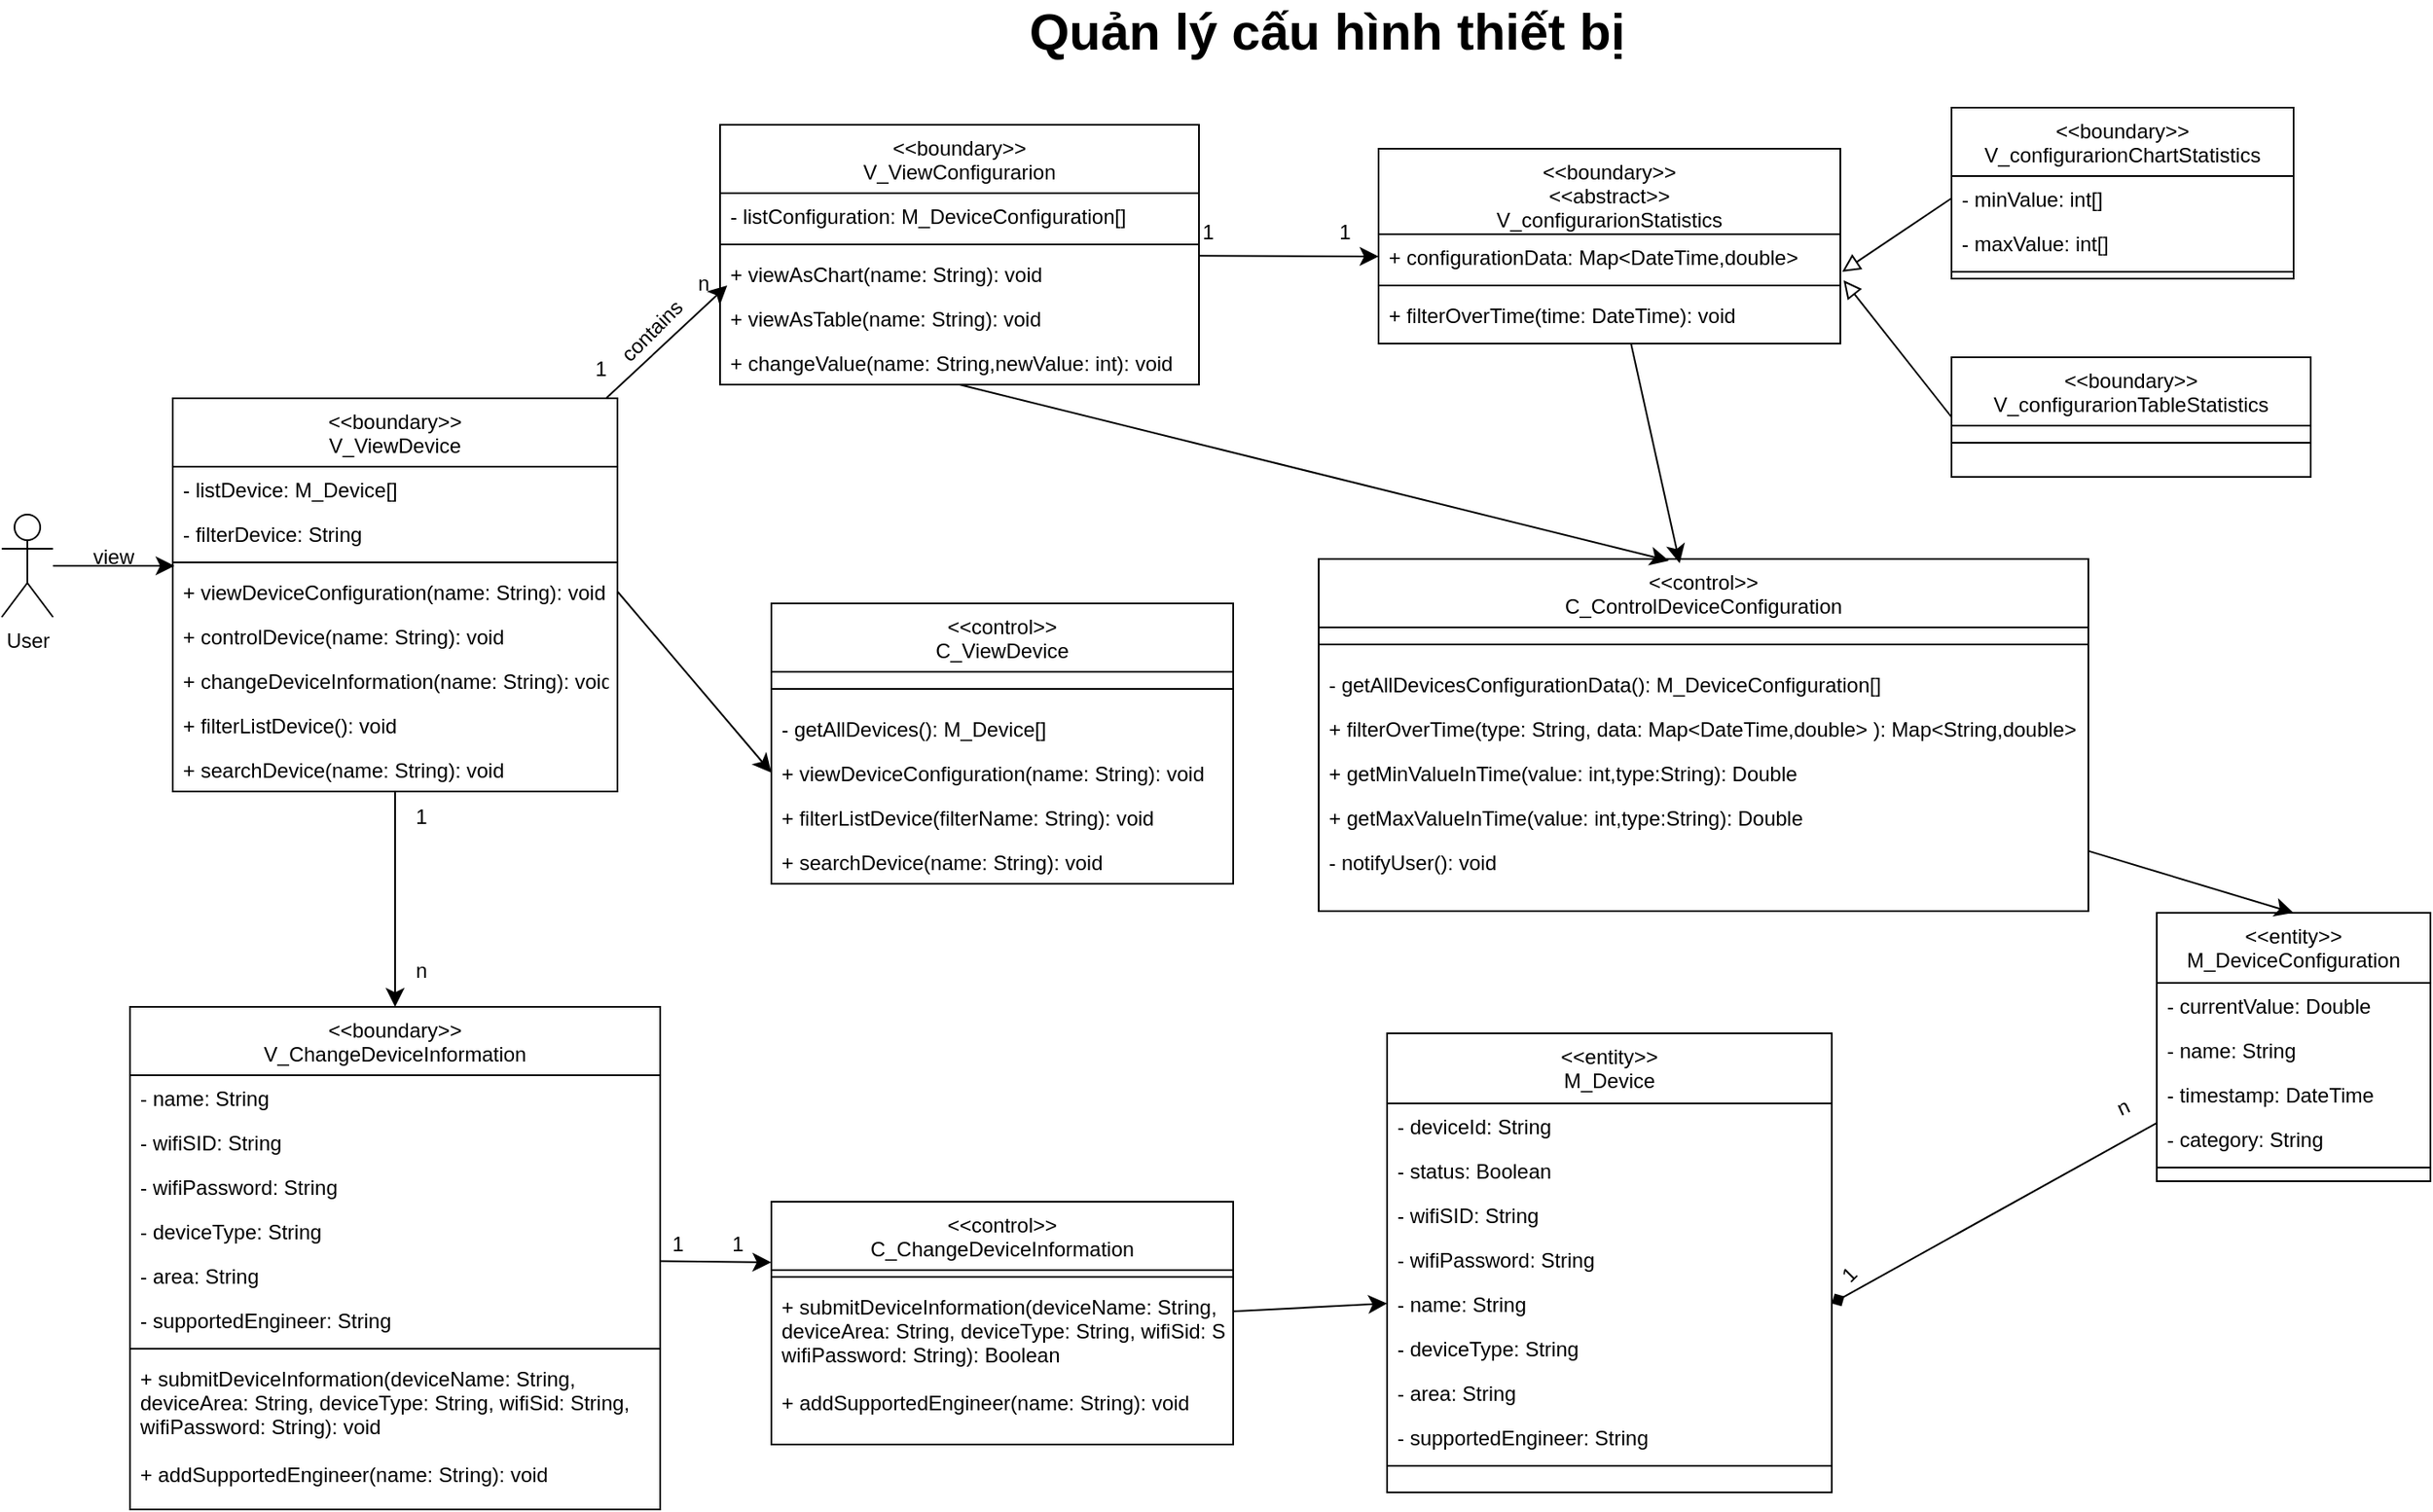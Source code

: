<mxfile version="27.1.3">
  <diagram name="Trang-1" id="eJiJjpvT21NfM8UGQgcI">
    <mxGraphModel dx="2253" dy="1959" grid="1" gridSize="10" guides="1" tooltips="1" connect="1" arrows="1" fold="1" page="1" pageScale="1" pageWidth="827" pageHeight="1169" math="0" shadow="0">
      <root>
        <mxCell id="0" />
        <mxCell id="1" parent="0" />
        <mxCell id="5QkuTEQZuYpAWaHq0umf-1" value="User" style="shape=umlActor;verticalLabelPosition=bottom;verticalAlign=top;html=1;outlineConnect=0;" parent="1" vertex="1">
          <mxGeometry x="-110" y="198" width="30" height="60" as="geometry" />
        </mxCell>
        <mxCell id="5QkuTEQZuYpAWaHq0umf-2" style="edgeStyle=none;curved=1;rounded=0;orthogonalLoop=1;jettySize=auto;html=1;entryX=0;entryY=0.5;entryDx=0;entryDy=0;fontSize=12;startSize=8;endSize=8;" parent="1" source="5QkuTEQZuYpAWaHq0umf-3" target="5QkuTEQZuYpAWaHq0umf-45" edge="1">
          <mxGeometry relative="1" as="geometry" />
        </mxCell>
        <mxCell id="5QkuTEQZuYpAWaHq0umf-3" value="&lt;&lt;boundary&gt;&gt;&#xa;V_ViewConfigurarion&#xa;&#xa;" style="swimlane;fontStyle=0;align=center;verticalAlign=top;childLayout=stackLayout;horizontal=1;startSize=40;horizontalStack=0;resizeParent=1;resizeLast=0;collapsible=1;marginBottom=0;rounded=0;shadow=0;strokeWidth=1;" parent="1" vertex="1">
          <mxGeometry x="310" y="-30" width="280" height="152" as="geometry">
            <mxRectangle x="230" y="140" width="160" height="26" as="alternateBounds" />
          </mxGeometry>
        </mxCell>
        <mxCell id="5QkuTEQZuYpAWaHq0umf-4" value="- listConfiguration: M_DeviceConfiguration[]" style="text;align=left;verticalAlign=top;spacingLeft=4;spacingRight=4;overflow=hidden;rotatable=0;points=[[0,0.5],[1,0.5]];portConstraint=eastwest;" parent="5QkuTEQZuYpAWaHq0umf-3" vertex="1">
          <mxGeometry y="40" width="280" height="26" as="geometry" />
        </mxCell>
        <mxCell id="5QkuTEQZuYpAWaHq0umf-5" value="" style="line;html=1;strokeWidth=1;align=left;verticalAlign=middle;spacingTop=-1;spacingLeft=3;spacingRight=3;rotatable=0;labelPosition=right;points=[];portConstraint=eastwest;" parent="5QkuTEQZuYpAWaHq0umf-3" vertex="1">
          <mxGeometry y="66" width="280" height="8" as="geometry" />
        </mxCell>
        <mxCell id="5QkuTEQZuYpAWaHq0umf-6" value="+ viewAsChart(name: String): void" style="text;align=left;verticalAlign=top;spacingLeft=4;spacingRight=4;overflow=hidden;rotatable=0;points=[[0,0.5],[1,0.5]];portConstraint=eastwest;" parent="5QkuTEQZuYpAWaHq0umf-3" vertex="1">
          <mxGeometry y="74" width="280" height="26" as="geometry" />
        </mxCell>
        <mxCell id="5QkuTEQZuYpAWaHq0umf-7" value="+ viewAsTable(name: String): void" style="text;align=left;verticalAlign=top;spacingLeft=4;spacingRight=4;overflow=hidden;rotatable=0;points=[[0,0.5],[1,0.5]];portConstraint=eastwest;" parent="5QkuTEQZuYpAWaHq0umf-3" vertex="1">
          <mxGeometry y="100" width="280" height="26" as="geometry" />
        </mxCell>
        <mxCell id="5QkuTEQZuYpAWaHq0umf-8" value="+ changeValue(name: String,newValue: int): void" style="text;align=left;verticalAlign=top;spacingLeft=4;spacingRight=4;overflow=hidden;rotatable=0;points=[[0,0.5],[1,0.5]];portConstraint=eastwest;" parent="5QkuTEQZuYpAWaHq0umf-3" vertex="1">
          <mxGeometry y="126" width="280" height="26" as="geometry" />
        </mxCell>
        <mxCell id="Z5xGxnvuxKZSZhtieL00-6" style="rounded=0;orthogonalLoop=1;jettySize=auto;html=1;entryX=1;entryY=0.5;entryDx=0;entryDy=0;endArrow=diamond;endFill=1;" parent="1" source="5QkuTEQZuYpAWaHq0umf-9" target="5QkuTEQZuYpAWaHq0umf-31" edge="1">
          <mxGeometry relative="1" as="geometry" />
        </mxCell>
        <mxCell id="5QkuTEQZuYpAWaHq0umf-9" value="&lt;&lt;entity&gt;&gt;&#xa;M_DeviceConfiguration" style="swimlane;fontStyle=0;align=center;verticalAlign=top;childLayout=stackLayout;horizontal=1;startSize=41;horizontalStack=0;resizeParent=1;resizeLast=0;collapsible=1;marginBottom=0;rounded=0;shadow=0;strokeWidth=1;" parent="1" vertex="1">
          <mxGeometry x="1150" y="431" width="160" height="157" as="geometry">
            <mxRectangle x="550" y="140" width="160" height="26" as="alternateBounds" />
          </mxGeometry>
        </mxCell>
        <mxCell id="5QkuTEQZuYpAWaHq0umf-10" value="- currentValue: Double" style="text;align=left;verticalAlign=top;spacingLeft=4;spacingRight=4;overflow=hidden;rotatable=0;points=[[0,0.5],[1,0.5]];portConstraint=eastwest;" parent="5QkuTEQZuYpAWaHq0umf-9" vertex="1">
          <mxGeometry y="41" width="160" height="26" as="geometry" />
        </mxCell>
        <mxCell id="5QkuTEQZuYpAWaHq0umf-11" value="- name: String" style="text;align=left;verticalAlign=top;spacingLeft=4;spacingRight=4;overflow=hidden;rotatable=0;points=[[0,0.5],[1,0.5]];portConstraint=eastwest;rounded=0;shadow=0;html=0;" parent="5QkuTEQZuYpAWaHq0umf-9" vertex="1">
          <mxGeometry y="67" width="160" height="26" as="geometry" />
        </mxCell>
        <mxCell id="5QkuTEQZuYpAWaHq0umf-12" value="- timestamp: DateTime" style="text;align=left;verticalAlign=top;spacingLeft=4;spacingRight=4;overflow=hidden;rotatable=0;points=[[0,0.5],[1,0.5]];portConstraint=eastwest;rounded=0;shadow=0;html=0;" parent="5QkuTEQZuYpAWaHq0umf-9" vertex="1">
          <mxGeometry y="93" width="160" height="26" as="geometry" />
        </mxCell>
        <mxCell id="5QkuTEQZuYpAWaHq0umf-13" value="- category: String" style="text;align=left;verticalAlign=top;spacingLeft=4;spacingRight=4;overflow=hidden;rotatable=0;points=[[0,0.5],[1,0.5]];portConstraint=eastwest;rounded=0;shadow=0;html=0;" parent="5QkuTEQZuYpAWaHq0umf-9" vertex="1">
          <mxGeometry y="119" width="160" height="26" as="geometry" />
        </mxCell>
        <mxCell id="5QkuTEQZuYpAWaHq0umf-14" value="" style="line;html=1;strokeWidth=1;align=left;verticalAlign=middle;spacingTop=-1;spacingLeft=3;spacingRight=3;rotatable=0;labelPosition=right;points=[];portConstraint=eastwest;" parent="5QkuTEQZuYpAWaHq0umf-9" vertex="1">
          <mxGeometry y="145" width="160" height="8" as="geometry" />
        </mxCell>
        <mxCell id="5QkuTEQZuYpAWaHq0umf-15" style="edgeStyle=none;curved=1;rounded=0;orthogonalLoop=1;jettySize=auto;html=1;entryX=0;entryY=0.5;entryDx=0;entryDy=0;fontSize=12;startSize=8;endSize=8;exitX=1;exitY=0.5;exitDx=0;exitDy=0;" parent="1" source="5QkuTEQZuYpAWaHq0umf-21" target="5QkuTEQZuYpAWaHq0umf-41" edge="1">
          <mxGeometry relative="1" as="geometry" />
        </mxCell>
        <mxCell id="5QkuTEQZuYpAWaHq0umf-16" style="edgeStyle=none;curved=1;rounded=0;orthogonalLoop=1;jettySize=auto;html=1;fontSize=12;startSize=8;endSize=8;entryX=0.5;entryY=0;entryDx=0;entryDy=0;" parent="1" source="5QkuTEQZuYpAWaHq0umf-17" target="5QkuTEQZuYpAWaHq0umf-69" edge="1">
          <mxGeometry relative="1" as="geometry">
            <mxPoint x="120" y="450" as="targetPoint" />
          </mxGeometry>
        </mxCell>
        <mxCell id="5QkuTEQZuYpAWaHq0umf-17" value="&lt;&lt;boundary&gt;&gt;&#xa;V_ViewDevice&#xa;&#xa;" style="swimlane;fontStyle=0;align=center;verticalAlign=top;childLayout=stackLayout;horizontal=1;startSize=40;horizontalStack=0;resizeParent=1;resizeLast=0;collapsible=1;marginBottom=0;rounded=0;shadow=0;strokeWidth=1;" parent="1" vertex="1">
          <mxGeometry x="-10" y="130" width="260" height="230" as="geometry">
            <mxRectangle x="230" y="140" width="160" height="26" as="alternateBounds" />
          </mxGeometry>
        </mxCell>
        <mxCell id="5QkuTEQZuYpAWaHq0umf-18" value="- listDevice: M_Device[]" style="text;align=left;verticalAlign=top;spacingLeft=4;spacingRight=4;overflow=hidden;rotatable=0;points=[[0,0.5],[1,0.5]];portConstraint=eastwest;" parent="5QkuTEQZuYpAWaHq0umf-17" vertex="1">
          <mxGeometry y="40" width="260" height="26" as="geometry" />
        </mxCell>
        <mxCell id="5QkuTEQZuYpAWaHq0umf-19" value="- filterDevice: String" style="text;align=left;verticalAlign=top;spacingLeft=4;spacingRight=4;overflow=hidden;rotatable=0;points=[[0,0.5],[1,0.5]];portConstraint=eastwest;" parent="5QkuTEQZuYpAWaHq0umf-17" vertex="1">
          <mxGeometry y="66" width="260" height="26" as="geometry" />
        </mxCell>
        <mxCell id="5QkuTEQZuYpAWaHq0umf-20" value="" style="line;html=1;strokeWidth=1;align=left;verticalAlign=middle;spacingTop=-1;spacingLeft=3;spacingRight=3;rotatable=0;labelPosition=right;points=[];portConstraint=eastwest;" parent="5QkuTEQZuYpAWaHq0umf-17" vertex="1">
          <mxGeometry y="92" width="260" height="8" as="geometry" />
        </mxCell>
        <mxCell id="5QkuTEQZuYpAWaHq0umf-21" value="+ viewDeviceConfiguration(name: String): void" style="text;align=left;verticalAlign=top;spacingLeft=4;spacingRight=4;overflow=hidden;rotatable=0;points=[[0,0.5],[1,0.5]];portConstraint=eastwest;" parent="5QkuTEQZuYpAWaHq0umf-17" vertex="1">
          <mxGeometry y="100" width="260" height="26" as="geometry" />
        </mxCell>
        <mxCell id="5QkuTEQZuYpAWaHq0umf-22" value="+ controlDevice(name: String): void" style="text;align=left;verticalAlign=top;spacingLeft=4;spacingRight=4;overflow=hidden;rotatable=0;points=[[0,0.5],[1,0.5]];portConstraint=eastwest;" parent="5QkuTEQZuYpAWaHq0umf-17" vertex="1">
          <mxGeometry y="126" width="260" height="26" as="geometry" />
        </mxCell>
        <mxCell id="5QkuTEQZuYpAWaHq0umf-23" value="+ changeDeviceInformation(name: String): void" style="text;align=left;verticalAlign=top;spacingLeft=4;spacingRight=4;overflow=hidden;rotatable=0;points=[[0,0.5],[1,0.5]];portConstraint=eastwest;" parent="5QkuTEQZuYpAWaHq0umf-17" vertex="1">
          <mxGeometry y="152" width="260" height="26" as="geometry" />
        </mxCell>
        <mxCell id="5QkuTEQZuYpAWaHq0umf-24" value="+ filterListDevice(): void" style="text;align=left;verticalAlign=top;spacingLeft=4;spacingRight=4;overflow=hidden;rotatable=0;points=[[0,0.5],[1,0.5]];portConstraint=eastwest;" parent="5QkuTEQZuYpAWaHq0umf-17" vertex="1">
          <mxGeometry y="178" width="260" height="26" as="geometry" />
        </mxCell>
        <mxCell id="5QkuTEQZuYpAWaHq0umf-25" value="+ searchDevice(name: String): void" style="text;align=left;verticalAlign=top;spacingLeft=4;spacingRight=4;overflow=hidden;rotatable=0;points=[[0,0.5],[1,0.5]];portConstraint=eastwest;" parent="5QkuTEQZuYpAWaHq0umf-17" vertex="1">
          <mxGeometry y="204" width="260" height="26" as="geometry" />
        </mxCell>
        <mxCell id="5QkuTEQZuYpAWaHq0umf-27" value="&lt;&lt;entity&gt;&gt;&#xa;M_Device" style="swimlane;fontStyle=0;align=center;verticalAlign=top;childLayout=stackLayout;horizontal=1;startSize=41;horizontalStack=0;resizeParent=1;resizeLast=0;collapsible=1;marginBottom=0;rounded=0;shadow=0;strokeWidth=1;" parent="1" vertex="1">
          <mxGeometry x="700" y="501.5" width="260" height="268.5" as="geometry">
            <mxRectangle x="550" y="140" width="160" height="26" as="alternateBounds" />
          </mxGeometry>
        </mxCell>
        <mxCell id="caH6482WNwAH9TIHzsCT-1" value="- deviceId: String" style="text;align=left;verticalAlign=top;spacingLeft=4;spacingRight=4;overflow=hidden;rotatable=0;points=[[0,0.5],[1,0.5]];portConstraint=eastwest;" parent="5QkuTEQZuYpAWaHq0umf-27" vertex="1">
          <mxGeometry y="41" width="260" height="26" as="geometry" />
        </mxCell>
        <mxCell id="5QkuTEQZuYpAWaHq0umf-28" value="- status: Boolean" style="text;align=left;verticalAlign=top;spacingLeft=4;spacingRight=4;overflow=hidden;rotatable=0;points=[[0,0.5],[1,0.5]];portConstraint=eastwest;" parent="5QkuTEQZuYpAWaHq0umf-27" vertex="1">
          <mxGeometry y="67" width="260" height="26" as="geometry" />
        </mxCell>
        <mxCell id="5QkuTEQZuYpAWaHq0umf-29" value="- wifiSID: String" style="text;align=left;verticalAlign=top;spacingLeft=4;spacingRight=4;overflow=hidden;rotatable=0;points=[[0,0.5],[1,0.5]];portConstraint=eastwest;" parent="5QkuTEQZuYpAWaHq0umf-27" vertex="1">
          <mxGeometry y="93" width="260" height="26" as="geometry" />
        </mxCell>
        <mxCell id="5QkuTEQZuYpAWaHq0umf-30" value="- wifiPassword: String" style="text;align=left;verticalAlign=top;spacingLeft=4;spacingRight=4;overflow=hidden;rotatable=0;points=[[0,0.5],[1,0.5]];portConstraint=eastwest;" parent="5QkuTEQZuYpAWaHq0umf-27" vertex="1">
          <mxGeometry y="119" width="260" height="26" as="geometry" />
        </mxCell>
        <mxCell id="5QkuTEQZuYpAWaHq0umf-31" value="- name: String" style="text;align=left;verticalAlign=top;spacingLeft=4;spacingRight=4;overflow=hidden;rotatable=0;points=[[0,0.5],[1,0.5]];portConstraint=eastwest;rounded=0;shadow=0;html=0;" parent="5QkuTEQZuYpAWaHq0umf-27" vertex="1">
          <mxGeometry y="145" width="260" height="26" as="geometry" />
        </mxCell>
        <mxCell id="5QkuTEQZuYpAWaHq0umf-32" value="- deviceType: String" style="text;align=left;verticalAlign=top;spacingLeft=4;spacingRight=4;overflow=hidden;rotatable=0;points=[[0,0.5],[1,0.5]];portConstraint=eastwest;rounded=0;shadow=0;html=0;" parent="5QkuTEQZuYpAWaHq0umf-27" vertex="1">
          <mxGeometry y="171" width="260" height="26" as="geometry" />
        </mxCell>
        <mxCell id="5QkuTEQZuYpAWaHq0umf-33" value="- area: String" style="text;align=left;verticalAlign=top;spacingLeft=4;spacingRight=4;overflow=hidden;rotatable=0;points=[[0,0.5],[1,0.5]];portConstraint=eastwest;rounded=0;shadow=0;html=0;" parent="5QkuTEQZuYpAWaHq0umf-27" vertex="1">
          <mxGeometry y="197" width="260" height="26" as="geometry" />
        </mxCell>
        <mxCell id="5QkuTEQZuYpAWaHq0umf-34" value="- supportedEngineer: String" style="text;align=left;verticalAlign=top;spacingLeft=4;spacingRight=4;overflow=hidden;rotatable=0;points=[[0,0.5],[1,0.5]];portConstraint=eastwest;rounded=0;shadow=0;html=0;" parent="5QkuTEQZuYpAWaHq0umf-27" vertex="1">
          <mxGeometry y="223" width="260" height="26" as="geometry" />
        </mxCell>
        <mxCell id="5QkuTEQZuYpAWaHq0umf-36" value="" style="line;html=1;strokeWidth=1;align=left;verticalAlign=middle;spacingTop=-1;spacingLeft=3;spacingRight=3;rotatable=0;labelPosition=right;points=[];portConstraint=eastwest;" parent="5QkuTEQZuYpAWaHq0umf-27" vertex="1">
          <mxGeometry y="249" width="260" height="8" as="geometry" />
        </mxCell>
        <mxCell id="5QkuTEQZuYpAWaHq0umf-38" value="&lt;&lt;control&gt;&gt;&#xa;C_ViewDevice&#xa;&#xa;" style="swimlane;fontStyle=0;align=center;verticalAlign=top;childLayout=stackLayout;horizontal=1;startSize=40;horizontalStack=0;resizeParent=1;resizeLast=0;collapsible=1;marginBottom=0;rounded=0;shadow=0;strokeWidth=1;" parent="1" vertex="1">
          <mxGeometry x="340" y="250" width="270" height="164" as="geometry">
            <mxRectangle x="230" y="140" width="160" height="26" as="alternateBounds" />
          </mxGeometry>
        </mxCell>
        <mxCell id="5QkuTEQZuYpAWaHq0umf-39" value="" style="line;html=1;strokeWidth=1;align=left;verticalAlign=middle;spacingTop=-1;spacingLeft=3;spacingRight=3;rotatable=0;labelPosition=right;points=[];portConstraint=eastwest;" parent="5QkuTEQZuYpAWaHq0umf-38" vertex="1">
          <mxGeometry y="40" width="270" height="20" as="geometry" />
        </mxCell>
        <mxCell id="5QkuTEQZuYpAWaHq0umf-40" value="- getAllDevices(): M_Device[]" style="text;align=left;verticalAlign=top;spacingLeft=4;spacingRight=4;overflow=hidden;rotatable=0;points=[[0,0.5],[1,0.5]];portConstraint=eastwest;" parent="5QkuTEQZuYpAWaHq0umf-38" vertex="1">
          <mxGeometry y="60" width="270" height="26" as="geometry" />
        </mxCell>
        <mxCell id="5QkuTEQZuYpAWaHq0umf-41" value="+ viewDeviceConfiguration(name: String): void" style="text;align=left;verticalAlign=top;spacingLeft=4;spacingRight=4;overflow=hidden;rotatable=0;points=[[0,0.5],[1,0.5]];portConstraint=eastwest;" parent="5QkuTEQZuYpAWaHq0umf-38" vertex="1">
          <mxGeometry y="86" width="270" height="26" as="geometry" />
        </mxCell>
        <mxCell id="5QkuTEQZuYpAWaHq0umf-42" value="+ filterListDevice(filterName: String): void" style="text;align=left;verticalAlign=top;spacingLeft=4;spacingRight=4;overflow=hidden;rotatable=0;points=[[0,0.5],[1,0.5]];portConstraint=eastwest;" parent="5QkuTEQZuYpAWaHq0umf-38" vertex="1">
          <mxGeometry y="112" width="270" height="26" as="geometry" />
        </mxCell>
        <mxCell id="5QkuTEQZuYpAWaHq0umf-43" value="+ searchDevice(name: String): void" style="text;align=left;verticalAlign=top;spacingLeft=4;spacingRight=4;overflow=hidden;rotatable=0;points=[[0,0.5],[1,0.5]];portConstraint=eastwest;" parent="5QkuTEQZuYpAWaHq0umf-38" vertex="1">
          <mxGeometry y="138" width="270" height="26" as="geometry" />
        </mxCell>
        <mxCell id="5QkuTEQZuYpAWaHq0umf-44" value="&lt;&lt;boundary&gt;&gt;&#xa;&lt;&lt;abstract&gt;&gt;&#xa;V_configurarionStatistics&#xa;&#xa;" style="swimlane;fontStyle=0;align=center;verticalAlign=top;childLayout=stackLayout;horizontal=1;startSize=50;horizontalStack=0;resizeParent=1;resizeLast=0;collapsible=1;marginBottom=0;rounded=0;shadow=0;strokeWidth=1;" parent="1" vertex="1">
          <mxGeometry x="695" y="-16" width="270" height="114" as="geometry">
            <mxRectangle x="230" y="140" width="160" height="26" as="alternateBounds" />
          </mxGeometry>
        </mxCell>
        <mxCell id="5QkuTEQZuYpAWaHq0umf-45" value="+ configurationData: Map&lt;DateTime,double&gt;" style="text;align=left;verticalAlign=top;spacingLeft=4;spacingRight=4;overflow=hidden;rotatable=0;points=[[0,0.5],[1,0.5]];portConstraint=eastwest;" parent="5QkuTEQZuYpAWaHq0umf-44" vertex="1">
          <mxGeometry y="50" width="270" height="26" as="geometry" />
        </mxCell>
        <mxCell id="5QkuTEQZuYpAWaHq0umf-46" value="" style="line;html=1;strokeWidth=1;align=left;verticalAlign=middle;spacingTop=-1;spacingLeft=3;spacingRight=3;rotatable=0;labelPosition=right;points=[];portConstraint=eastwest;" parent="5QkuTEQZuYpAWaHq0umf-44" vertex="1">
          <mxGeometry y="76" width="270" height="8" as="geometry" />
        </mxCell>
        <mxCell id="5QkuTEQZuYpAWaHq0umf-47" value="+ filterOverTime(time: DateTime): void" style="text;align=left;verticalAlign=top;spacingLeft=4;spacingRight=4;overflow=hidden;rotatable=0;points=[[0,0.5],[1,0.5]];portConstraint=eastwest;" parent="5QkuTEQZuYpAWaHq0umf-44" vertex="1">
          <mxGeometry y="84" width="270" height="26" as="geometry" />
        </mxCell>
        <mxCell id="5QkuTEQZuYpAWaHq0umf-48" value="&lt;&lt;boundary&gt;&gt;&#xa;V_configurarionChartStatistics&#xa;&#xa;" style="swimlane;fontStyle=0;align=center;verticalAlign=top;childLayout=stackLayout;horizontal=1;startSize=40;horizontalStack=0;resizeParent=1;resizeLast=0;collapsible=1;marginBottom=0;rounded=0;shadow=0;strokeWidth=1;" parent="1" vertex="1">
          <mxGeometry x="1030" y="-40" width="200" height="100" as="geometry">
            <mxRectangle x="230" y="140" width="160" height="26" as="alternateBounds" />
          </mxGeometry>
        </mxCell>
        <mxCell id="5QkuTEQZuYpAWaHq0umf-49" value="- minValue: int[]" style="text;align=left;verticalAlign=top;spacingLeft=4;spacingRight=4;overflow=hidden;rotatable=0;points=[[0,0.5],[1,0.5]];portConstraint=eastwest;" parent="5QkuTEQZuYpAWaHq0umf-48" vertex="1">
          <mxGeometry y="40" width="200" height="26" as="geometry" />
        </mxCell>
        <mxCell id="5QkuTEQZuYpAWaHq0umf-50" value="- maxValue: int[]" style="text;align=left;verticalAlign=top;spacingLeft=4;spacingRight=4;overflow=hidden;rotatable=0;points=[[0,0.5],[1,0.5]];portConstraint=eastwest;" parent="5QkuTEQZuYpAWaHq0umf-48" vertex="1">
          <mxGeometry y="66" width="200" height="26" as="geometry" />
        </mxCell>
        <mxCell id="5QkuTEQZuYpAWaHq0umf-51" value="" style="line;html=1;strokeWidth=1;align=left;verticalAlign=middle;spacingTop=-1;spacingLeft=3;spacingRight=3;rotatable=0;labelPosition=right;points=[];portConstraint=eastwest;" parent="5QkuTEQZuYpAWaHq0umf-48" vertex="1">
          <mxGeometry y="92" width="200" height="8" as="geometry" />
        </mxCell>
        <mxCell id="5QkuTEQZuYpAWaHq0umf-52" value="&lt;&lt;boundary&gt;&gt;&#xa;V_configurarionTableStatistics&#xa;&#xa;" style="swimlane;fontStyle=0;align=center;verticalAlign=top;childLayout=stackLayout;horizontal=1;startSize=40;horizontalStack=0;resizeParent=1;resizeLast=0;collapsible=1;marginBottom=0;rounded=0;shadow=0;strokeWidth=1;" parent="1" vertex="1">
          <mxGeometry x="1030" y="106" width="210" height="70" as="geometry">
            <mxRectangle x="230" y="140" width="160" height="26" as="alternateBounds" />
          </mxGeometry>
        </mxCell>
        <mxCell id="5QkuTEQZuYpAWaHq0umf-53" value="" style="line;html=1;strokeWidth=1;align=left;verticalAlign=middle;spacingTop=-1;spacingLeft=3;spacingRight=3;rotatable=0;labelPosition=right;points=[];portConstraint=eastwest;" parent="5QkuTEQZuYpAWaHq0umf-52" vertex="1">
          <mxGeometry y="40" width="210" height="20" as="geometry" />
        </mxCell>
        <mxCell id="5QkuTEQZuYpAWaHq0umf-54" style="edgeStyle=none;curved=1;rounded=0;orthogonalLoop=1;jettySize=auto;html=1;exitX=0;exitY=0.5;exitDx=0;exitDy=0;entryX=1.007;entryY=1.038;entryDx=0;entryDy=0;entryPerimeter=0;fontSize=12;startSize=8;endSize=8;endArrow=block;endFill=0;" parent="1" source="5QkuTEQZuYpAWaHq0umf-52" target="5QkuTEQZuYpAWaHq0umf-45" edge="1">
          <mxGeometry relative="1" as="geometry" />
        </mxCell>
        <mxCell id="5QkuTEQZuYpAWaHq0umf-55" style="edgeStyle=none;curved=1;rounded=0;orthogonalLoop=1;jettySize=auto;html=1;exitX=0;exitY=0.5;exitDx=0;exitDy=0;entryX=1.004;entryY=0.846;entryDx=0;entryDy=0;entryPerimeter=0;fontSize=12;startSize=8;endSize=8;endArrow=block;endFill=0;" parent="1" source="5QkuTEQZuYpAWaHq0umf-49" target="5QkuTEQZuYpAWaHq0umf-45" edge="1">
          <mxGeometry relative="1" as="geometry" />
        </mxCell>
        <mxCell id="5QkuTEQZuYpAWaHq0umf-56" style="edgeStyle=none;curved=1;rounded=0;orthogonalLoop=1;jettySize=auto;html=1;entryX=0.5;entryY=0;entryDx=0;entryDy=0;fontSize=12;startSize=8;endSize=8;" parent="1" source="5QkuTEQZuYpAWaHq0umf-57" target="5QkuTEQZuYpAWaHq0umf-9" edge="1">
          <mxGeometry relative="1" as="geometry" />
        </mxCell>
        <mxCell id="5QkuTEQZuYpAWaHq0umf-57" value="&lt;&lt;control&gt;&gt;&#xa;C_ControlDeviceConfiguration&#xa;&#xa;" style="swimlane;fontStyle=0;align=center;verticalAlign=top;childLayout=stackLayout;horizontal=1;startSize=40;horizontalStack=0;resizeParent=1;resizeLast=0;collapsible=1;marginBottom=0;rounded=0;shadow=0;strokeWidth=1;" parent="1" vertex="1">
          <mxGeometry x="660" y="224" width="450" height="206" as="geometry">
            <mxRectangle x="230" y="140" width="160" height="26" as="alternateBounds" />
          </mxGeometry>
        </mxCell>
        <mxCell id="5QkuTEQZuYpAWaHq0umf-58" value="" style="line;html=1;strokeWidth=1;align=left;verticalAlign=middle;spacingTop=-1;spacingLeft=3;spacingRight=3;rotatable=0;labelPosition=right;points=[];portConstraint=eastwest;" parent="5QkuTEQZuYpAWaHq0umf-57" vertex="1">
          <mxGeometry y="40" width="450" height="20" as="geometry" />
        </mxCell>
        <mxCell id="5QkuTEQZuYpAWaHq0umf-59" value="- getAllDevicesConfigurationData(): M_DeviceConfiguration[]" style="text;align=left;verticalAlign=top;spacingLeft=4;spacingRight=4;overflow=hidden;rotatable=0;points=[[0,0.5],[1,0.5]];portConstraint=eastwest;" parent="5QkuTEQZuYpAWaHq0umf-57" vertex="1">
          <mxGeometry y="60" width="450" height="26" as="geometry" />
        </mxCell>
        <mxCell id="5QkuTEQZuYpAWaHq0umf-60" value="+ filterOverTime(type: String, data: Map&lt;DateTime,double&gt; ): Map&lt;String,double&gt;" style="text;align=left;verticalAlign=top;spacingLeft=4;spacingRight=4;overflow=hidden;rotatable=0;points=[[0,0.5],[1,0.5]];portConstraint=eastwest;" parent="5QkuTEQZuYpAWaHq0umf-57" vertex="1">
          <mxGeometry y="86" width="450" height="26" as="geometry" />
        </mxCell>
        <mxCell id="5QkuTEQZuYpAWaHq0umf-63" value="+ getMinValueInTime(value: int,type:String): Double" style="text;align=left;verticalAlign=top;spacingLeft=4;spacingRight=4;overflow=hidden;rotatable=0;points=[[0,0.5],[1,0.5]];portConstraint=eastwest;" parent="5QkuTEQZuYpAWaHq0umf-57" vertex="1">
          <mxGeometry y="112" width="450" height="26" as="geometry" />
        </mxCell>
        <mxCell id="5QkuTEQZuYpAWaHq0umf-64" value="+ getMaxValueInTime(value: int,type:String): Double" style="text;align=left;verticalAlign=top;spacingLeft=4;spacingRight=4;overflow=hidden;rotatable=0;points=[[0,0.5],[1,0.5]];portConstraint=eastwest;" parent="5QkuTEQZuYpAWaHq0umf-57" vertex="1">
          <mxGeometry y="138" width="450" height="26" as="geometry" />
        </mxCell>
        <mxCell id="5QkuTEQZuYpAWaHq0umf-65" value="- notifyUser(): void" style="text;align=left;verticalAlign=top;spacingLeft=4;spacingRight=4;overflow=hidden;rotatable=0;points=[[0,0.5],[1,0.5]];portConstraint=eastwest;" parent="5QkuTEQZuYpAWaHq0umf-57" vertex="1">
          <mxGeometry y="164" width="450" height="26" as="geometry" />
        </mxCell>
        <mxCell id="5QkuTEQZuYpAWaHq0umf-66" style="edgeStyle=none;curved=1;rounded=0;orthogonalLoop=1;jettySize=auto;html=1;entryX=0.469;entryY=0.012;entryDx=0;entryDy=0;entryPerimeter=0;fontSize=12;startSize=8;endSize=8;" parent="1" source="5QkuTEQZuYpAWaHq0umf-44" target="5QkuTEQZuYpAWaHq0umf-57" edge="1">
          <mxGeometry relative="1" as="geometry" />
        </mxCell>
        <mxCell id="5QkuTEQZuYpAWaHq0umf-67" style="edgeStyle=none;curved=1;rounded=0;orthogonalLoop=1;jettySize=auto;html=1;entryX=0.004;entryY=-0.077;entryDx=0;entryDy=0;entryPerimeter=0;fontSize=12;startSize=8;endSize=8;" parent="1" source="5QkuTEQZuYpAWaHq0umf-1" target="5QkuTEQZuYpAWaHq0umf-21" edge="1">
          <mxGeometry relative="1" as="geometry" />
        </mxCell>
        <mxCell id="5QkuTEQZuYpAWaHq0umf-68" style="edgeStyle=none;curved=1;rounded=0;orthogonalLoop=1;jettySize=auto;html=1;entryX=0;entryY=0.25;entryDx=0;entryDy=0;fontSize=12;startSize=8;endSize=8;" parent="1" source="5QkuTEQZuYpAWaHq0umf-69" target="5QkuTEQZuYpAWaHq0umf-84" edge="1">
          <mxGeometry relative="1" as="geometry">
            <mxPoint x="355" y="621" as="targetPoint" />
          </mxGeometry>
        </mxCell>
        <mxCell id="5QkuTEQZuYpAWaHq0umf-69" value="&lt;&lt;boundary&gt;&gt;&#xa;V_ChangeDeviceInformation&#xa;&#xa;" style="swimlane;fontStyle=0;align=center;verticalAlign=top;childLayout=stackLayout;horizontal=1;startSize=40;horizontalStack=0;resizeParent=1;resizeLast=0;collapsible=1;marginBottom=0;rounded=0;shadow=0;strokeWidth=1;" parent="1" vertex="1">
          <mxGeometry x="-35" y="486" width="310" height="294" as="geometry">
            <mxRectangle x="230" y="140" width="160" height="26" as="alternateBounds" />
          </mxGeometry>
        </mxCell>
        <mxCell id="5QkuTEQZuYpAWaHq0umf-70" value="- name: String" style="text;align=left;verticalAlign=top;spacingLeft=4;spacingRight=4;overflow=hidden;rotatable=0;points=[[0,0.5],[1,0.5]];portConstraint=eastwest;rounded=0;shadow=0;html=0;" parent="5QkuTEQZuYpAWaHq0umf-69" vertex="1">
          <mxGeometry y="40" width="310" height="26" as="geometry" />
        </mxCell>
        <mxCell id="5QkuTEQZuYpAWaHq0umf-71" value="- wifiSID: String" style="text;align=left;verticalAlign=top;spacingLeft=4;spacingRight=4;overflow=hidden;rotatable=0;points=[[0,0.5],[1,0.5]];portConstraint=eastwest;" parent="5QkuTEQZuYpAWaHq0umf-69" vertex="1">
          <mxGeometry y="66" width="310" height="26" as="geometry" />
        </mxCell>
        <mxCell id="5QkuTEQZuYpAWaHq0umf-72" value="- wifiPassword: String" style="text;align=left;verticalAlign=top;spacingLeft=4;spacingRight=4;overflow=hidden;rotatable=0;points=[[0,0.5],[1,0.5]];portConstraint=eastwest;" parent="5QkuTEQZuYpAWaHq0umf-69" vertex="1">
          <mxGeometry y="92" width="310" height="26" as="geometry" />
        </mxCell>
        <mxCell id="5QkuTEQZuYpAWaHq0umf-73" value="- deviceType: String" style="text;align=left;verticalAlign=top;spacingLeft=4;spacingRight=4;overflow=hidden;rotatable=0;points=[[0,0.5],[1,0.5]];portConstraint=eastwest;rounded=0;shadow=0;html=0;" parent="5QkuTEQZuYpAWaHq0umf-69" vertex="1">
          <mxGeometry y="118" width="310" height="26" as="geometry" />
        </mxCell>
        <mxCell id="5QkuTEQZuYpAWaHq0umf-74" value="- area: String" style="text;align=left;verticalAlign=top;spacingLeft=4;spacingRight=4;overflow=hidden;rotatable=0;points=[[0,0.5],[1,0.5]];portConstraint=eastwest;rounded=0;shadow=0;html=0;" parent="5QkuTEQZuYpAWaHq0umf-69" vertex="1">
          <mxGeometry y="144" width="310" height="26" as="geometry" />
        </mxCell>
        <mxCell id="5QkuTEQZuYpAWaHq0umf-75" value="- supportedEngineer: String" style="text;align=left;verticalAlign=top;spacingLeft=4;spacingRight=4;overflow=hidden;rotatable=0;points=[[0,0.5],[1,0.5]];portConstraint=eastwest;rounded=0;shadow=0;html=0;" parent="5QkuTEQZuYpAWaHq0umf-69" vertex="1">
          <mxGeometry y="170" width="310" height="26" as="geometry" />
        </mxCell>
        <mxCell id="5QkuTEQZuYpAWaHq0umf-76" value="" style="line;html=1;strokeWidth=1;align=left;verticalAlign=middle;spacingTop=-1;spacingLeft=3;spacingRight=3;rotatable=0;labelPosition=right;points=[];portConstraint=eastwest;" parent="5QkuTEQZuYpAWaHq0umf-69" vertex="1">
          <mxGeometry y="196" width="310" height="8" as="geometry" />
        </mxCell>
        <mxCell id="5QkuTEQZuYpAWaHq0umf-77" value="+ submitDeviceInformation(deviceName: String,&#xa;deviceArea: String, deviceType: String, wifiSid: String,&#xa;wifiPassword: String): void" style="text;align=left;verticalAlign=top;spacingLeft=4;spacingRight=4;overflow=hidden;rotatable=0;points=[[0,0.5],[1,0.5]];portConstraint=eastwest;" parent="5QkuTEQZuYpAWaHq0umf-69" vertex="1">
          <mxGeometry y="204" width="310" height="56" as="geometry" />
        </mxCell>
        <mxCell id="5QkuTEQZuYpAWaHq0umf-91" value="+ addSupportedEngineer(name: String): void" style="text;align=left;verticalAlign=top;spacingLeft=4;spacingRight=4;overflow=hidden;rotatable=0;points=[[0,0.5],[1,0.5]];portConstraint=eastwest;" parent="5QkuTEQZuYpAWaHq0umf-69" vertex="1">
          <mxGeometry y="260" width="310" height="26" as="geometry" />
        </mxCell>
        <mxCell id="5QkuTEQZuYpAWaHq0umf-82" style="edgeStyle=none;curved=1;rounded=0;orthogonalLoop=1;jettySize=auto;html=1;entryX=0.015;entryY=0.769;entryDx=0;entryDy=0;entryPerimeter=0;fontSize=12;startSize=8;endSize=8;" parent="1" source="5QkuTEQZuYpAWaHq0umf-17" target="5QkuTEQZuYpAWaHq0umf-6" edge="1">
          <mxGeometry relative="1" as="geometry" />
        </mxCell>
        <mxCell id="5QkuTEQZuYpAWaHq0umf-83" style="edgeStyle=none;curved=1;rounded=0;orthogonalLoop=1;jettySize=auto;html=1;entryX=0;entryY=0.5;entryDx=0;entryDy=0;fontSize=12;startSize=8;endSize=8;" parent="1" source="5QkuTEQZuYpAWaHq0umf-84" target="5QkuTEQZuYpAWaHq0umf-31" edge="1">
          <mxGeometry relative="1" as="geometry" />
        </mxCell>
        <mxCell id="5QkuTEQZuYpAWaHq0umf-84" value="&lt;&lt;control&gt;&gt;&#xa;C_ChangeDeviceInformation&#xa;&#xa;" style="swimlane;fontStyle=0;align=center;verticalAlign=top;childLayout=stackLayout;horizontal=1;startSize=40;horizontalStack=0;resizeParent=1;resizeLast=0;collapsible=1;marginBottom=0;rounded=0;shadow=0;strokeWidth=1;" parent="1" vertex="1">
          <mxGeometry x="340" y="600" width="270" height="142" as="geometry">
            <mxRectangle x="230" y="140" width="160" height="26" as="alternateBounds" />
          </mxGeometry>
        </mxCell>
        <mxCell id="5QkuTEQZuYpAWaHq0umf-85" value="" style="line;html=1;strokeWidth=1;align=left;verticalAlign=middle;spacingTop=-1;spacingLeft=3;spacingRight=3;rotatable=0;labelPosition=right;points=[];portConstraint=eastwest;" parent="5QkuTEQZuYpAWaHq0umf-84" vertex="1">
          <mxGeometry y="40" width="270" height="8" as="geometry" />
        </mxCell>
        <mxCell id="k_8ylJdKpAC8tHQs80po-1" value="+ submitDeviceInformation(deviceName: String,&#xa;deviceArea: String, deviceType: String, wifiSid: String,&#xa;wifiPassword: String): Boolean" style="text;align=left;verticalAlign=top;spacingLeft=4;spacingRight=4;overflow=hidden;rotatable=0;points=[[0,0.5],[1,0.5]];portConstraint=eastwest;" parent="5QkuTEQZuYpAWaHq0umf-84" vertex="1">
          <mxGeometry y="48" width="270" height="56" as="geometry" />
        </mxCell>
        <mxCell id="k_8ylJdKpAC8tHQs80po-2" value="+ addSupportedEngineer(name: String): void" style="text;align=left;verticalAlign=top;spacingLeft=4;spacingRight=4;overflow=hidden;rotatable=0;points=[[0,0.5],[1,0.5]];portConstraint=eastwest;" parent="5QkuTEQZuYpAWaHq0umf-84" vertex="1">
          <mxGeometry y="104" width="270" height="26" as="geometry" />
        </mxCell>
        <mxCell id="5QkuTEQZuYpAWaHq0umf-92" style="edgeStyle=none;curved=1;rounded=0;orthogonalLoop=1;jettySize=auto;html=1;exitX=0.5;exitY=1;exitDx=0;exitDy=0;entryX=0.455;entryY=0.005;entryDx=0;entryDy=0;entryPerimeter=0;fontSize=12;startSize=8;endSize=8;" parent="1" source="5QkuTEQZuYpAWaHq0umf-3" target="5QkuTEQZuYpAWaHq0umf-57" edge="1">
          <mxGeometry relative="1" as="geometry" />
        </mxCell>
        <mxCell id="5QkuTEQZuYpAWaHq0umf-94" value="&lt;font style=&quot;font-size: 30px;&quot;&gt;&lt;b&gt;Quản lý cấu hình thiết bị&lt;/b&gt;&lt;/font&gt;" style="text;html=1;align=center;verticalAlign=middle;whiteSpace=wrap;rounded=0;" parent="1" vertex="1">
          <mxGeometry x="480" y="-100" width="370" height="30" as="geometry" />
        </mxCell>
        <mxCell id="p-ELueNb0Otu8k4H7-oV-1" value="1" style="text;html=1;align=center;verticalAlign=middle;resizable=0;points=[];autosize=1;strokeColor=none;fillColor=none;" parent="1" vertex="1">
          <mxGeometry x="225" y="98" width="30" height="30" as="geometry" />
        </mxCell>
        <mxCell id="p-ELueNb0Otu8k4H7-oV-2" value="n" style="text;html=1;align=center;verticalAlign=middle;resizable=0;points=[];autosize=1;strokeColor=none;fillColor=none;" parent="1" vertex="1">
          <mxGeometry x="285" y="48" width="30" height="30" as="geometry" />
        </mxCell>
        <mxCell id="p-ELueNb0Otu8k4H7-oV-3" value="1" style="text;html=1;align=center;verticalAlign=middle;resizable=0;points=[];autosize=1;strokeColor=none;fillColor=none;" parent="1" vertex="1">
          <mxGeometry x="580" y="18" width="30" height="30" as="geometry" />
        </mxCell>
        <mxCell id="p-ELueNb0Otu8k4H7-oV-4" value="1" style="text;html=1;align=center;verticalAlign=middle;resizable=0;points=[];autosize=1;strokeColor=none;fillColor=none;" parent="1" vertex="1">
          <mxGeometry x="660" y="18" width="30" height="30" as="geometry" />
        </mxCell>
        <mxCell id="p-ELueNb0Otu8k4H7-oV-5" value="view" style="text;html=1;align=center;verticalAlign=middle;resizable=0;points=[];autosize=1;strokeColor=none;fillColor=none;" parent="1" vertex="1">
          <mxGeometry x="-70" y="208" width="50" height="30" as="geometry" />
        </mxCell>
        <mxCell id="p-ELueNb0Otu8k4H7-oV-6" value="1" style="text;html=1;align=center;verticalAlign=middle;resizable=0;points=[];autosize=1;strokeColor=none;fillColor=none;" parent="1" vertex="1">
          <mxGeometry x="120" y="360" width="30" height="30" as="geometry" />
        </mxCell>
        <mxCell id="p-ELueNb0Otu8k4H7-oV-7" value="n" style="text;html=1;align=center;verticalAlign=middle;resizable=0;points=[];autosize=1;strokeColor=none;fillColor=none;" parent="1" vertex="1">
          <mxGeometry x="120" y="450" width="30" height="30" as="geometry" />
        </mxCell>
        <mxCell id="p-ELueNb0Otu8k4H7-oV-9" value="1" style="text;html=1;align=center;verticalAlign=middle;resizable=0;points=[];autosize=1;strokeColor=none;fillColor=none;" parent="1" vertex="1">
          <mxGeometry x="270" y="610" width="30" height="30" as="geometry" />
        </mxCell>
        <mxCell id="p-ELueNb0Otu8k4H7-oV-10" value="1" style="text;html=1;align=center;verticalAlign=middle;resizable=0;points=[];autosize=1;strokeColor=none;fillColor=none;" parent="1" vertex="1">
          <mxGeometry x="305" y="610" width="30" height="30" as="geometry" />
        </mxCell>
        <mxCell id="Z5xGxnvuxKZSZhtieL00-1" value="contains" style="text;html=1;align=center;verticalAlign=middle;resizable=0;points=[];autosize=1;strokeColor=none;fillColor=none;rotation=-45;" parent="1" vertex="1">
          <mxGeometry x="235" y="76" width="70" height="30" as="geometry" />
        </mxCell>
        <mxCell id="Z5xGxnvuxKZSZhtieL00-7" value="n" style="text;html=1;align=center;verticalAlign=middle;resizable=0;points=[];autosize=1;strokeColor=none;fillColor=none;rotation=-25;" parent="1" vertex="1">
          <mxGeometry x="1115" y="530" width="30" height="30" as="geometry" />
        </mxCell>
        <mxCell id="Z5xGxnvuxKZSZhtieL00-8" value="1" style="text;html=1;align=center;verticalAlign=middle;resizable=0;points=[];autosize=1;strokeColor=none;fillColor=none;rotation=-45;" parent="1" vertex="1">
          <mxGeometry x="955" y="628" width="30" height="30" as="geometry" />
        </mxCell>
      </root>
    </mxGraphModel>
  </diagram>
</mxfile>
